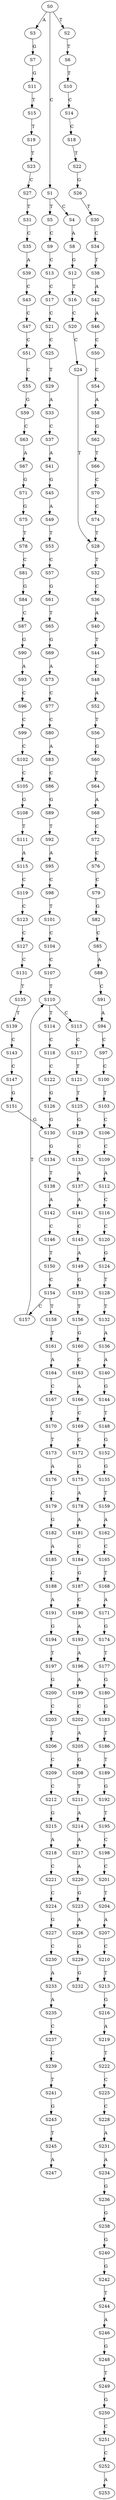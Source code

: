 strict digraph  {
	S0 -> S1 [ label = C ];
	S0 -> S2 [ label = T ];
	S0 -> S3 [ label = A ];
	S1 -> S4 [ label = C ];
	S1 -> S5 [ label = T ];
	S2 -> S6 [ label = T ];
	S3 -> S7 [ label = G ];
	S4 -> S8 [ label = A ];
	S5 -> S9 [ label = C ];
	S6 -> S10 [ label = T ];
	S7 -> S11 [ label = G ];
	S8 -> S12 [ label = G ];
	S9 -> S13 [ label = C ];
	S10 -> S14 [ label = C ];
	S11 -> S15 [ label = T ];
	S12 -> S16 [ label = T ];
	S13 -> S17 [ label = C ];
	S14 -> S18 [ label = C ];
	S15 -> S19 [ label = T ];
	S16 -> S20 [ label = C ];
	S17 -> S21 [ label = C ];
	S18 -> S22 [ label = T ];
	S19 -> S23 [ label = T ];
	S20 -> S24 [ label = C ];
	S21 -> S25 [ label = C ];
	S22 -> S26 [ label = G ];
	S23 -> S27 [ label = C ];
	S24 -> S28 [ label = T ];
	S25 -> S29 [ label = T ];
	S26 -> S30 [ label = T ];
	S27 -> S31 [ label = T ];
	S28 -> S32 [ label = T ];
	S29 -> S33 [ label = A ];
	S30 -> S34 [ label = C ];
	S31 -> S35 [ label = C ];
	S32 -> S36 [ label = C ];
	S33 -> S37 [ label = C ];
	S34 -> S38 [ label = T ];
	S35 -> S39 [ label = A ];
	S36 -> S40 [ label = A ];
	S37 -> S41 [ label = A ];
	S38 -> S42 [ label = A ];
	S39 -> S43 [ label = C ];
	S40 -> S44 [ label = T ];
	S41 -> S45 [ label = G ];
	S42 -> S46 [ label = A ];
	S43 -> S47 [ label = C ];
	S44 -> S48 [ label = C ];
	S45 -> S49 [ label = A ];
	S46 -> S50 [ label = C ];
	S47 -> S51 [ label = C ];
	S48 -> S52 [ label = A ];
	S49 -> S53 [ label = T ];
	S50 -> S54 [ label = C ];
	S51 -> S55 [ label = C ];
	S52 -> S56 [ label = T ];
	S53 -> S57 [ label = C ];
	S54 -> S58 [ label = A ];
	S55 -> S59 [ label = G ];
	S56 -> S60 [ label = G ];
	S57 -> S61 [ label = G ];
	S58 -> S62 [ label = G ];
	S59 -> S63 [ label = C ];
	S60 -> S64 [ label = T ];
	S61 -> S65 [ label = T ];
	S62 -> S66 [ label = T ];
	S63 -> S67 [ label = A ];
	S64 -> S68 [ label = A ];
	S65 -> S69 [ label = G ];
	S66 -> S70 [ label = C ];
	S67 -> S71 [ label = G ];
	S68 -> S72 [ label = C ];
	S69 -> S73 [ label = A ];
	S70 -> S74 [ label = C ];
	S71 -> S75 [ label = G ];
	S72 -> S76 [ label = C ];
	S73 -> S77 [ label = C ];
	S74 -> S28 [ label = T ];
	S75 -> S78 [ label = T ];
	S76 -> S79 [ label = C ];
	S77 -> S80 [ label = C ];
	S78 -> S81 [ label = C ];
	S79 -> S82 [ label = G ];
	S80 -> S83 [ label = A ];
	S81 -> S84 [ label = G ];
	S82 -> S85 [ label = C ];
	S83 -> S86 [ label = C ];
	S84 -> S87 [ label = C ];
	S85 -> S88 [ label = A ];
	S86 -> S89 [ label = G ];
	S87 -> S90 [ label = G ];
	S88 -> S91 [ label = C ];
	S89 -> S92 [ label = T ];
	S90 -> S93 [ label = A ];
	S91 -> S94 [ label = A ];
	S92 -> S95 [ label = A ];
	S93 -> S96 [ label = C ];
	S94 -> S97 [ label = C ];
	S95 -> S98 [ label = C ];
	S96 -> S99 [ label = C ];
	S97 -> S100 [ label = C ];
	S98 -> S101 [ label = T ];
	S99 -> S102 [ label = C ];
	S100 -> S103 [ label = T ];
	S101 -> S104 [ label = C ];
	S102 -> S105 [ label = C ];
	S103 -> S106 [ label = C ];
	S104 -> S107 [ label = C ];
	S105 -> S108 [ label = G ];
	S106 -> S109 [ label = C ];
	S107 -> S110 [ label = T ];
	S108 -> S111 [ label = T ];
	S109 -> S112 [ label = A ];
	S110 -> S113 [ label = C ];
	S110 -> S114 [ label = T ];
	S111 -> S115 [ label = A ];
	S112 -> S116 [ label = C ];
	S113 -> S117 [ label = C ];
	S114 -> S118 [ label = C ];
	S115 -> S119 [ label = C ];
	S116 -> S120 [ label = C ];
	S117 -> S121 [ label = T ];
	S118 -> S122 [ label = C ];
	S119 -> S123 [ label = C ];
	S120 -> S124 [ label = G ];
	S121 -> S125 [ label = T ];
	S122 -> S126 [ label = G ];
	S123 -> S127 [ label = C ];
	S124 -> S128 [ label = T ];
	S125 -> S129 [ label = G ];
	S126 -> S130 [ label = G ];
	S127 -> S131 [ label = C ];
	S128 -> S132 [ label = T ];
	S129 -> S133 [ label = C ];
	S130 -> S134 [ label = G ];
	S131 -> S135 [ label = T ];
	S132 -> S136 [ label = A ];
	S133 -> S137 [ label = A ];
	S134 -> S138 [ label = T ];
	S135 -> S139 [ label = T ];
	S136 -> S140 [ label = A ];
	S137 -> S141 [ label = A ];
	S138 -> S142 [ label = A ];
	S139 -> S143 [ label = C ];
	S140 -> S144 [ label = G ];
	S141 -> S145 [ label = C ];
	S142 -> S146 [ label = C ];
	S143 -> S147 [ label = C ];
	S144 -> S148 [ label = T ];
	S145 -> S149 [ label = A ];
	S146 -> S150 [ label = T ];
	S147 -> S151 [ label = G ];
	S148 -> S152 [ label = G ];
	S149 -> S153 [ label = G ];
	S150 -> S154 [ label = C ];
	S151 -> S130 [ label = G ];
	S152 -> S155 [ label = G ];
	S153 -> S156 [ label = T ];
	S154 -> S157 [ label = C ];
	S154 -> S158 [ label = T ];
	S155 -> S159 [ label = T ];
	S156 -> S160 [ label = G ];
	S157 -> S110 [ label = T ];
	S158 -> S161 [ label = T ];
	S159 -> S162 [ label = A ];
	S160 -> S163 [ label = C ];
	S161 -> S164 [ label = A ];
	S162 -> S165 [ label = C ];
	S163 -> S166 [ label = A ];
	S164 -> S167 [ label = C ];
	S165 -> S168 [ label = T ];
	S166 -> S169 [ label = C ];
	S167 -> S170 [ label = T ];
	S168 -> S171 [ label = A ];
	S169 -> S172 [ label = C ];
	S170 -> S173 [ label = T ];
	S171 -> S174 [ label = G ];
	S172 -> S175 [ label = G ];
	S173 -> S176 [ label = A ];
	S174 -> S177 [ label = T ];
	S175 -> S178 [ label = A ];
	S176 -> S179 [ label = C ];
	S177 -> S180 [ label = G ];
	S178 -> S181 [ label = A ];
	S179 -> S182 [ label = G ];
	S180 -> S183 [ label = G ];
	S181 -> S184 [ label = C ];
	S182 -> S185 [ label = A ];
	S183 -> S186 [ label = T ];
	S184 -> S187 [ label = G ];
	S185 -> S188 [ label = C ];
	S186 -> S189 [ label = T ];
	S187 -> S190 [ label = C ];
	S188 -> S191 [ label = A ];
	S189 -> S192 [ label = G ];
	S190 -> S193 [ label = A ];
	S191 -> S194 [ label = G ];
	S192 -> S195 [ label = T ];
	S193 -> S196 [ label = A ];
	S194 -> S197 [ label = T ];
	S195 -> S198 [ label = C ];
	S196 -> S199 [ label = A ];
	S197 -> S200 [ label = G ];
	S198 -> S201 [ label = C ];
	S199 -> S202 [ label = C ];
	S200 -> S203 [ label = C ];
	S201 -> S204 [ label = T ];
	S202 -> S205 [ label = A ];
	S203 -> S206 [ label = T ];
	S204 -> S207 [ label = A ];
	S205 -> S208 [ label = G ];
	S206 -> S209 [ label = C ];
	S207 -> S210 [ label = C ];
	S208 -> S211 [ label = T ];
	S209 -> S212 [ label = C ];
	S210 -> S213 [ label = T ];
	S211 -> S214 [ label = A ];
	S212 -> S215 [ label = G ];
	S213 -> S216 [ label = G ];
	S214 -> S217 [ label = A ];
	S215 -> S218 [ label = A ];
	S216 -> S219 [ label = A ];
	S217 -> S220 [ label = A ];
	S218 -> S221 [ label = C ];
	S219 -> S222 [ label = T ];
	S220 -> S223 [ label = G ];
	S221 -> S224 [ label = C ];
	S222 -> S225 [ label = C ];
	S223 -> S226 [ label = A ];
	S224 -> S227 [ label = G ];
	S225 -> S228 [ label = C ];
	S226 -> S229 [ label = G ];
	S227 -> S230 [ label = C ];
	S228 -> S231 [ label = A ];
	S229 -> S232 [ label = G ];
	S230 -> S233 [ label = A ];
	S231 -> S234 [ label = A ];
	S233 -> S235 [ label = A ];
	S234 -> S236 [ label = G ];
	S235 -> S237 [ label = C ];
	S236 -> S238 [ label = G ];
	S237 -> S239 [ label = C ];
	S238 -> S240 [ label = G ];
	S239 -> S241 [ label = T ];
	S240 -> S242 [ label = G ];
	S241 -> S243 [ label = G ];
	S242 -> S244 [ label = T ];
	S243 -> S245 [ label = T ];
	S244 -> S246 [ label = A ];
	S245 -> S247 [ label = A ];
	S246 -> S248 [ label = G ];
	S248 -> S249 [ label = T ];
	S249 -> S250 [ label = G ];
	S250 -> S251 [ label = C ];
	S251 -> S252 [ label = C ];
	S252 -> S253 [ label = A ];
}

